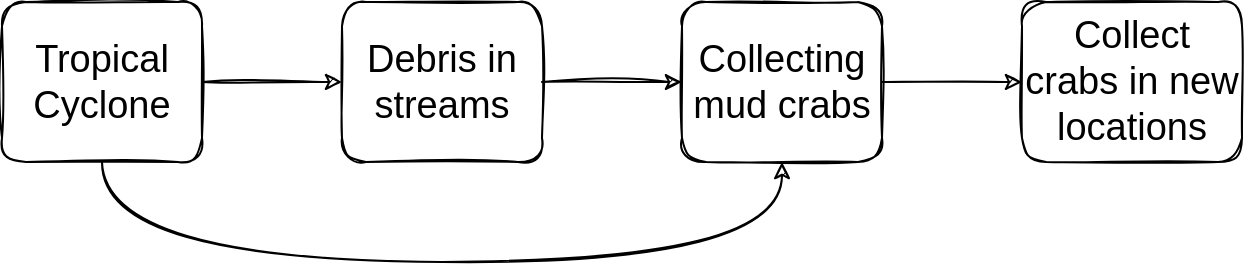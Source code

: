 <mxfile version="14.9.6" type="device"><diagram id="8qcp8uMy8xU0hRtuBT0F" name="Page-1"><mxGraphModel dx="932" dy="577" grid="1" gridSize="10" guides="1" tooltips="1" connect="1" arrows="1" fold="1" page="1" pageScale="1" pageWidth="827" pageHeight="1169" math="0" shadow="0"><root><mxCell id="0"/><mxCell id="1" parent="0"/><mxCell id="upH3i5dVHDrqQS9t6Q7M-7" value="" style="edgeStyle=orthogonalEdgeStyle;rounded=0;orthogonalLoop=1;jettySize=auto;html=1;sketch=1;" parent="1" source="upH3i5dVHDrqQS9t6Q7M-1" target="upH3i5dVHDrqQS9t6Q7M-3" edge="1"><mxGeometry relative="1" as="geometry"/></mxCell><mxCell id="upH3i5dVHDrqQS9t6Q7M-1" value="&lt;font style=&quot;font-size: 19px&quot;&gt;Collecting mud crabs&lt;/font&gt;" style="text;html=1;fillColor=none;align=center;verticalAlign=middle;whiteSpace=wrap;rounded=1;strokeColor=#000000;shadow=0;sketch=1;" parent="1" vertex="1"><mxGeometry x="340" y="250" width="100" height="80" as="geometry"/></mxCell><mxCell id="upH3i5dVHDrqQS9t6Q7M-3" value="&lt;font style=&quot;font-size: 19px&quot;&gt;Collect crabs in new locations&lt;/font&gt;" style="text;html=1;fillColor=none;align=center;verticalAlign=middle;whiteSpace=wrap;rounded=1;strokeColor=#000000;shadow=0;sketch=1;" parent="1" vertex="1"><mxGeometry x="510" y="250" width="110" height="80" as="geometry"/></mxCell><mxCell id="upH3i5dVHDrqQS9t6Q7M-9" value="" style="edgeStyle=orthogonalEdgeStyle;rounded=0;orthogonalLoop=1;jettySize=auto;html=1;sketch=1;entryX=0;entryY=0.5;entryDx=0;entryDy=0;" parent="1" source="upH3i5dVHDrqQS9t6Q7M-10" target="upH3i5dVHDrqQS9t6Q7M-1" edge="1"><mxGeometry relative="1" as="geometry"><mxPoint x="414" y="220" as="targetPoint"/></mxGeometry></mxCell><mxCell id="upH3i5dVHDrqQS9t6Q7M-10" value="&lt;font style=&quot;font-size: 19px&quot;&gt;Debris in streams&lt;/font&gt;" style="text;html=1;fillColor=none;align=center;verticalAlign=middle;whiteSpace=wrap;rounded=1;strokeColor=#000000;shadow=0;sketch=1;" parent="1" vertex="1"><mxGeometry x="170" y="250" width="100" height="80" as="geometry"/></mxCell><mxCell id="upH3i5dVHDrqQS9t6Q7M-11" value="" style="edgeStyle=orthogonalEdgeStyle;rounded=0;orthogonalLoop=1;jettySize=auto;html=1;sketch=1;" parent="1" source="upH3i5dVHDrqQS9t6Q7M-13" target="upH3i5dVHDrqQS9t6Q7M-10" edge="1"><mxGeometry relative="1" as="geometry"/></mxCell><mxCell id="upH3i5dVHDrqQS9t6Q7M-12" style="edgeStyle=orthogonalEdgeStyle;rounded=0;orthogonalLoop=1;jettySize=auto;html=1;exitX=0.5;exitY=1;exitDx=0;exitDy=0;sketch=1;entryX=0.5;entryY=1;entryDx=0;entryDy=0;curved=1;" parent="1" source="upH3i5dVHDrqQS9t6Q7M-13" target="upH3i5dVHDrqQS9t6Q7M-1" edge="1"><mxGeometry relative="1" as="geometry"><Array as="points"><mxPoint x="50" y="380"/><mxPoint x="390" y="380"/></Array><mxPoint x="380" y="340" as="targetPoint"/></mxGeometry></mxCell><mxCell id="upH3i5dVHDrqQS9t6Q7M-13" value="&lt;font style=&quot;font-size: 19px&quot;&gt;Tropical Cyclone&lt;/font&gt;" style="text;html=1;fillColor=none;align=center;verticalAlign=middle;whiteSpace=wrap;rounded=1;strokeColor=#000000;shadow=0;sketch=1;" parent="1" vertex="1"><mxGeometry y="250" width="100" height="80" as="geometry"/></mxCell></root></mxGraphModel></diagram></mxfile>